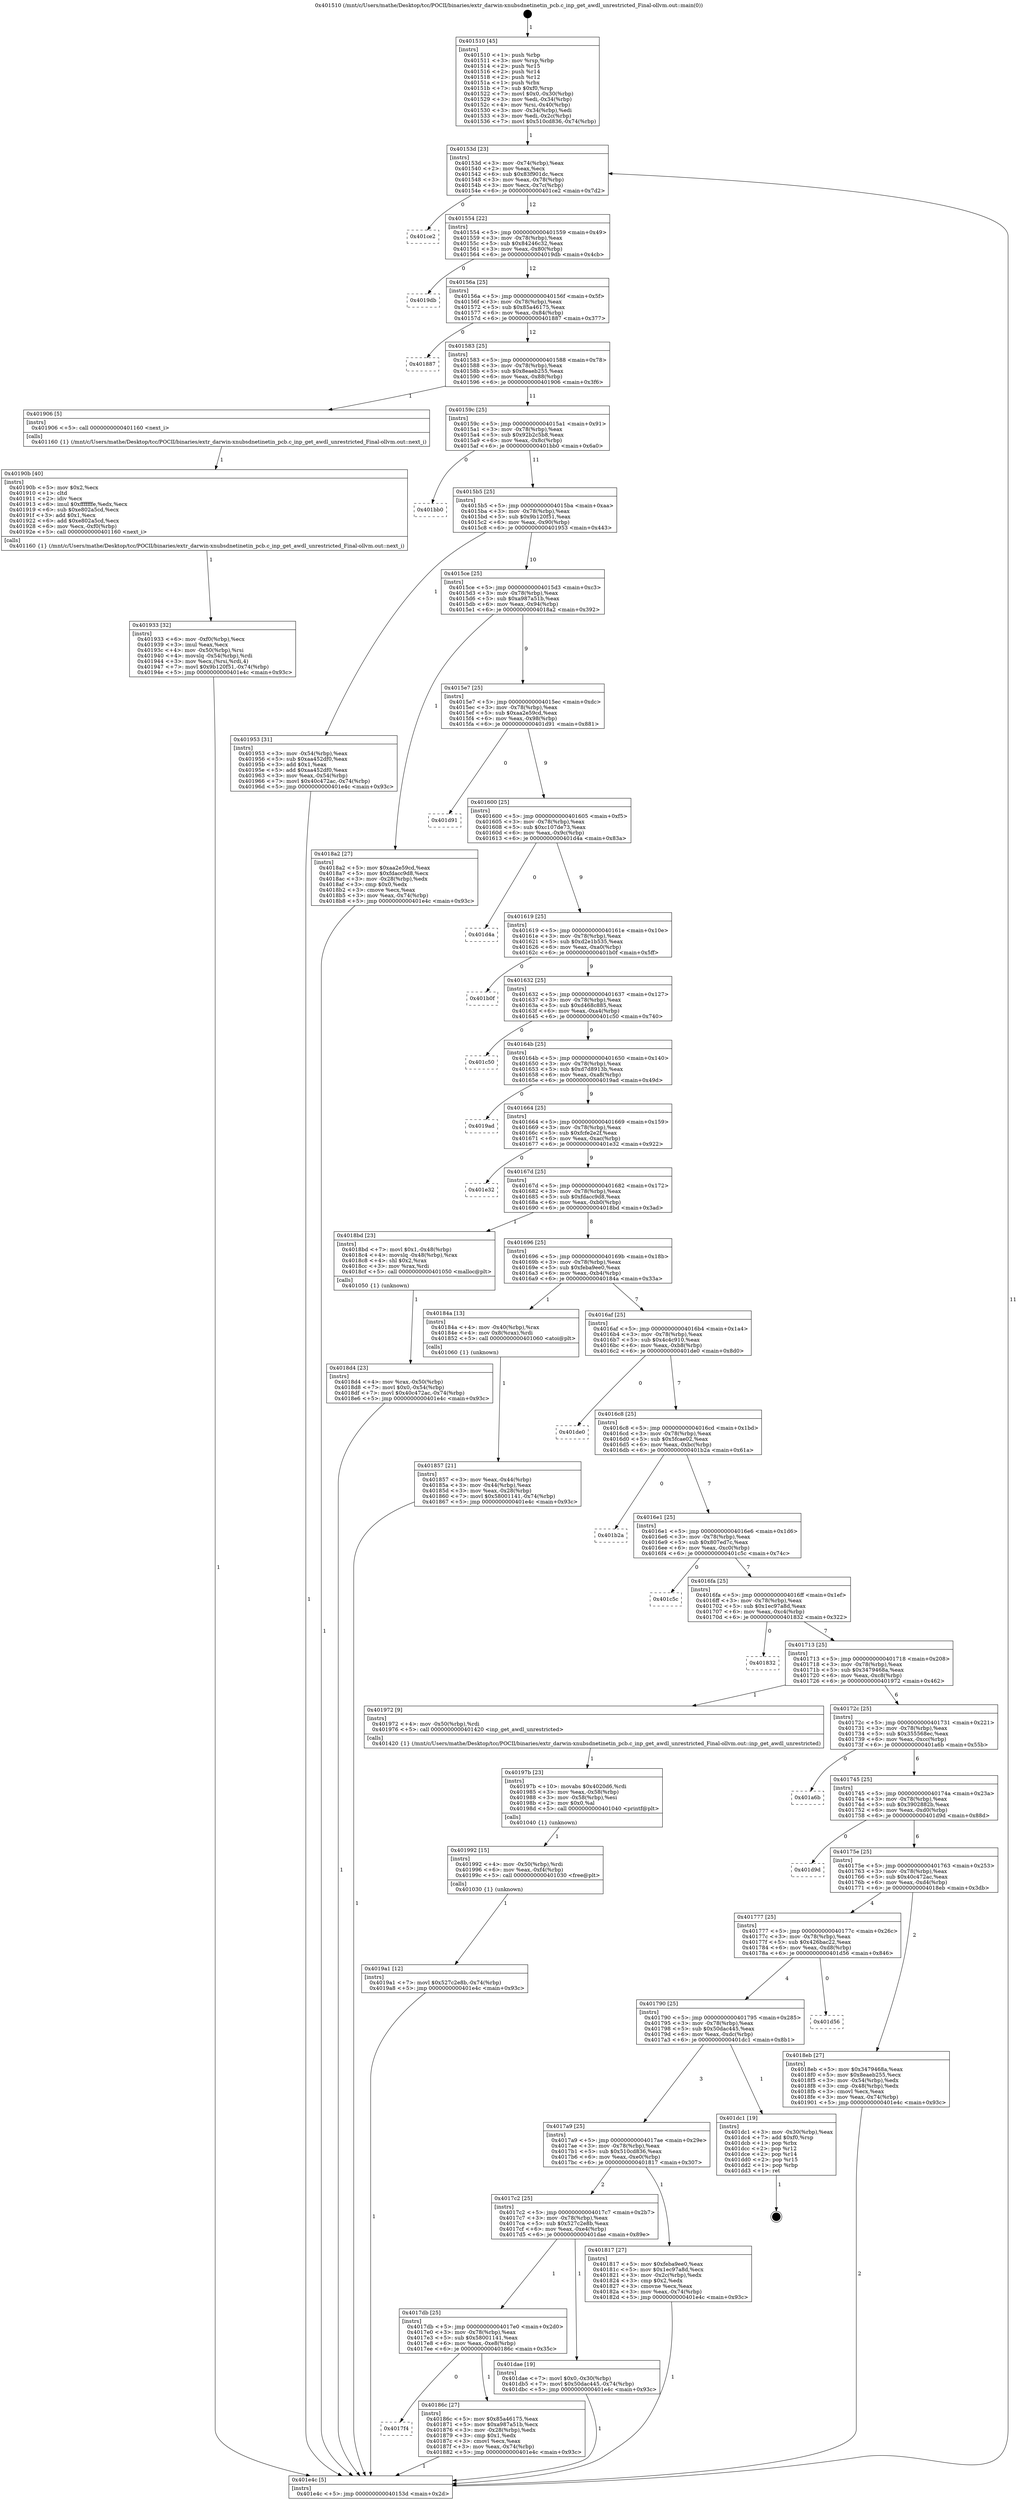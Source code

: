 digraph "0x401510" {
  label = "0x401510 (/mnt/c/Users/mathe/Desktop/tcc/POCII/binaries/extr_darwin-xnubsdnetinetin_pcb.c_inp_get_awdl_unrestricted_Final-ollvm.out::main(0))"
  labelloc = "t"
  node[shape=record]

  Entry [label="",width=0.3,height=0.3,shape=circle,fillcolor=black,style=filled]
  "0x40153d" [label="{
     0x40153d [23]\l
     | [instrs]\l
     &nbsp;&nbsp;0x40153d \<+3\>: mov -0x74(%rbp),%eax\l
     &nbsp;&nbsp;0x401540 \<+2\>: mov %eax,%ecx\l
     &nbsp;&nbsp;0x401542 \<+6\>: sub $0x83f901dc,%ecx\l
     &nbsp;&nbsp;0x401548 \<+3\>: mov %eax,-0x78(%rbp)\l
     &nbsp;&nbsp;0x40154b \<+3\>: mov %ecx,-0x7c(%rbp)\l
     &nbsp;&nbsp;0x40154e \<+6\>: je 0000000000401ce2 \<main+0x7d2\>\l
  }"]
  "0x401ce2" [label="{
     0x401ce2\l
  }", style=dashed]
  "0x401554" [label="{
     0x401554 [22]\l
     | [instrs]\l
     &nbsp;&nbsp;0x401554 \<+5\>: jmp 0000000000401559 \<main+0x49\>\l
     &nbsp;&nbsp;0x401559 \<+3\>: mov -0x78(%rbp),%eax\l
     &nbsp;&nbsp;0x40155c \<+5\>: sub $0x84246c32,%eax\l
     &nbsp;&nbsp;0x401561 \<+3\>: mov %eax,-0x80(%rbp)\l
     &nbsp;&nbsp;0x401564 \<+6\>: je 00000000004019db \<main+0x4cb\>\l
  }"]
  Exit [label="",width=0.3,height=0.3,shape=circle,fillcolor=black,style=filled,peripheries=2]
  "0x4019db" [label="{
     0x4019db\l
  }", style=dashed]
  "0x40156a" [label="{
     0x40156a [25]\l
     | [instrs]\l
     &nbsp;&nbsp;0x40156a \<+5\>: jmp 000000000040156f \<main+0x5f\>\l
     &nbsp;&nbsp;0x40156f \<+3\>: mov -0x78(%rbp),%eax\l
     &nbsp;&nbsp;0x401572 \<+5\>: sub $0x85a46175,%eax\l
     &nbsp;&nbsp;0x401577 \<+6\>: mov %eax,-0x84(%rbp)\l
     &nbsp;&nbsp;0x40157d \<+6\>: je 0000000000401887 \<main+0x377\>\l
  }"]
  "0x4019a1" [label="{
     0x4019a1 [12]\l
     | [instrs]\l
     &nbsp;&nbsp;0x4019a1 \<+7\>: movl $0x527c2e8b,-0x74(%rbp)\l
     &nbsp;&nbsp;0x4019a8 \<+5\>: jmp 0000000000401e4c \<main+0x93c\>\l
  }"]
  "0x401887" [label="{
     0x401887\l
  }", style=dashed]
  "0x401583" [label="{
     0x401583 [25]\l
     | [instrs]\l
     &nbsp;&nbsp;0x401583 \<+5\>: jmp 0000000000401588 \<main+0x78\>\l
     &nbsp;&nbsp;0x401588 \<+3\>: mov -0x78(%rbp),%eax\l
     &nbsp;&nbsp;0x40158b \<+5\>: sub $0x8eaeb255,%eax\l
     &nbsp;&nbsp;0x401590 \<+6\>: mov %eax,-0x88(%rbp)\l
     &nbsp;&nbsp;0x401596 \<+6\>: je 0000000000401906 \<main+0x3f6\>\l
  }"]
  "0x401992" [label="{
     0x401992 [15]\l
     | [instrs]\l
     &nbsp;&nbsp;0x401992 \<+4\>: mov -0x50(%rbp),%rdi\l
     &nbsp;&nbsp;0x401996 \<+6\>: mov %eax,-0xf4(%rbp)\l
     &nbsp;&nbsp;0x40199c \<+5\>: call 0000000000401030 \<free@plt\>\l
     | [calls]\l
     &nbsp;&nbsp;0x401030 \{1\} (unknown)\l
  }"]
  "0x401906" [label="{
     0x401906 [5]\l
     | [instrs]\l
     &nbsp;&nbsp;0x401906 \<+5\>: call 0000000000401160 \<next_i\>\l
     | [calls]\l
     &nbsp;&nbsp;0x401160 \{1\} (/mnt/c/Users/mathe/Desktop/tcc/POCII/binaries/extr_darwin-xnubsdnetinetin_pcb.c_inp_get_awdl_unrestricted_Final-ollvm.out::next_i)\l
  }"]
  "0x40159c" [label="{
     0x40159c [25]\l
     | [instrs]\l
     &nbsp;&nbsp;0x40159c \<+5\>: jmp 00000000004015a1 \<main+0x91\>\l
     &nbsp;&nbsp;0x4015a1 \<+3\>: mov -0x78(%rbp),%eax\l
     &nbsp;&nbsp;0x4015a4 \<+5\>: sub $0x92b2c5b8,%eax\l
     &nbsp;&nbsp;0x4015a9 \<+6\>: mov %eax,-0x8c(%rbp)\l
     &nbsp;&nbsp;0x4015af \<+6\>: je 0000000000401bb0 \<main+0x6a0\>\l
  }"]
  "0x40197b" [label="{
     0x40197b [23]\l
     | [instrs]\l
     &nbsp;&nbsp;0x40197b \<+10\>: movabs $0x4020d6,%rdi\l
     &nbsp;&nbsp;0x401985 \<+3\>: mov %eax,-0x58(%rbp)\l
     &nbsp;&nbsp;0x401988 \<+3\>: mov -0x58(%rbp),%esi\l
     &nbsp;&nbsp;0x40198b \<+2\>: mov $0x0,%al\l
     &nbsp;&nbsp;0x40198d \<+5\>: call 0000000000401040 \<printf@plt\>\l
     | [calls]\l
     &nbsp;&nbsp;0x401040 \{1\} (unknown)\l
  }"]
  "0x401bb0" [label="{
     0x401bb0\l
  }", style=dashed]
  "0x4015b5" [label="{
     0x4015b5 [25]\l
     | [instrs]\l
     &nbsp;&nbsp;0x4015b5 \<+5\>: jmp 00000000004015ba \<main+0xaa\>\l
     &nbsp;&nbsp;0x4015ba \<+3\>: mov -0x78(%rbp),%eax\l
     &nbsp;&nbsp;0x4015bd \<+5\>: sub $0x9b120f51,%eax\l
     &nbsp;&nbsp;0x4015c2 \<+6\>: mov %eax,-0x90(%rbp)\l
     &nbsp;&nbsp;0x4015c8 \<+6\>: je 0000000000401953 \<main+0x443\>\l
  }"]
  "0x401933" [label="{
     0x401933 [32]\l
     | [instrs]\l
     &nbsp;&nbsp;0x401933 \<+6\>: mov -0xf0(%rbp),%ecx\l
     &nbsp;&nbsp;0x401939 \<+3\>: imul %eax,%ecx\l
     &nbsp;&nbsp;0x40193c \<+4\>: mov -0x50(%rbp),%rsi\l
     &nbsp;&nbsp;0x401940 \<+4\>: movslq -0x54(%rbp),%rdi\l
     &nbsp;&nbsp;0x401944 \<+3\>: mov %ecx,(%rsi,%rdi,4)\l
     &nbsp;&nbsp;0x401947 \<+7\>: movl $0x9b120f51,-0x74(%rbp)\l
     &nbsp;&nbsp;0x40194e \<+5\>: jmp 0000000000401e4c \<main+0x93c\>\l
  }"]
  "0x401953" [label="{
     0x401953 [31]\l
     | [instrs]\l
     &nbsp;&nbsp;0x401953 \<+3\>: mov -0x54(%rbp),%eax\l
     &nbsp;&nbsp;0x401956 \<+5\>: sub $0xaa452df0,%eax\l
     &nbsp;&nbsp;0x40195b \<+3\>: add $0x1,%eax\l
     &nbsp;&nbsp;0x40195e \<+5\>: add $0xaa452df0,%eax\l
     &nbsp;&nbsp;0x401963 \<+3\>: mov %eax,-0x54(%rbp)\l
     &nbsp;&nbsp;0x401966 \<+7\>: movl $0x40c472ac,-0x74(%rbp)\l
     &nbsp;&nbsp;0x40196d \<+5\>: jmp 0000000000401e4c \<main+0x93c\>\l
  }"]
  "0x4015ce" [label="{
     0x4015ce [25]\l
     | [instrs]\l
     &nbsp;&nbsp;0x4015ce \<+5\>: jmp 00000000004015d3 \<main+0xc3\>\l
     &nbsp;&nbsp;0x4015d3 \<+3\>: mov -0x78(%rbp),%eax\l
     &nbsp;&nbsp;0x4015d6 \<+5\>: sub $0xa987a51b,%eax\l
     &nbsp;&nbsp;0x4015db \<+6\>: mov %eax,-0x94(%rbp)\l
     &nbsp;&nbsp;0x4015e1 \<+6\>: je 00000000004018a2 \<main+0x392\>\l
  }"]
  "0x40190b" [label="{
     0x40190b [40]\l
     | [instrs]\l
     &nbsp;&nbsp;0x40190b \<+5\>: mov $0x2,%ecx\l
     &nbsp;&nbsp;0x401910 \<+1\>: cltd\l
     &nbsp;&nbsp;0x401911 \<+2\>: idiv %ecx\l
     &nbsp;&nbsp;0x401913 \<+6\>: imul $0xfffffffe,%edx,%ecx\l
     &nbsp;&nbsp;0x401919 \<+6\>: sub $0xe802a5cd,%ecx\l
     &nbsp;&nbsp;0x40191f \<+3\>: add $0x1,%ecx\l
     &nbsp;&nbsp;0x401922 \<+6\>: add $0xe802a5cd,%ecx\l
     &nbsp;&nbsp;0x401928 \<+6\>: mov %ecx,-0xf0(%rbp)\l
     &nbsp;&nbsp;0x40192e \<+5\>: call 0000000000401160 \<next_i\>\l
     | [calls]\l
     &nbsp;&nbsp;0x401160 \{1\} (/mnt/c/Users/mathe/Desktop/tcc/POCII/binaries/extr_darwin-xnubsdnetinetin_pcb.c_inp_get_awdl_unrestricted_Final-ollvm.out::next_i)\l
  }"]
  "0x4018a2" [label="{
     0x4018a2 [27]\l
     | [instrs]\l
     &nbsp;&nbsp;0x4018a2 \<+5\>: mov $0xaa2e59cd,%eax\l
     &nbsp;&nbsp;0x4018a7 \<+5\>: mov $0xfdacc9d8,%ecx\l
     &nbsp;&nbsp;0x4018ac \<+3\>: mov -0x28(%rbp),%edx\l
     &nbsp;&nbsp;0x4018af \<+3\>: cmp $0x0,%edx\l
     &nbsp;&nbsp;0x4018b2 \<+3\>: cmove %ecx,%eax\l
     &nbsp;&nbsp;0x4018b5 \<+3\>: mov %eax,-0x74(%rbp)\l
     &nbsp;&nbsp;0x4018b8 \<+5\>: jmp 0000000000401e4c \<main+0x93c\>\l
  }"]
  "0x4015e7" [label="{
     0x4015e7 [25]\l
     | [instrs]\l
     &nbsp;&nbsp;0x4015e7 \<+5\>: jmp 00000000004015ec \<main+0xdc\>\l
     &nbsp;&nbsp;0x4015ec \<+3\>: mov -0x78(%rbp),%eax\l
     &nbsp;&nbsp;0x4015ef \<+5\>: sub $0xaa2e59cd,%eax\l
     &nbsp;&nbsp;0x4015f4 \<+6\>: mov %eax,-0x98(%rbp)\l
     &nbsp;&nbsp;0x4015fa \<+6\>: je 0000000000401d91 \<main+0x881\>\l
  }"]
  "0x4018d4" [label="{
     0x4018d4 [23]\l
     | [instrs]\l
     &nbsp;&nbsp;0x4018d4 \<+4\>: mov %rax,-0x50(%rbp)\l
     &nbsp;&nbsp;0x4018d8 \<+7\>: movl $0x0,-0x54(%rbp)\l
     &nbsp;&nbsp;0x4018df \<+7\>: movl $0x40c472ac,-0x74(%rbp)\l
     &nbsp;&nbsp;0x4018e6 \<+5\>: jmp 0000000000401e4c \<main+0x93c\>\l
  }"]
  "0x401d91" [label="{
     0x401d91\l
  }", style=dashed]
  "0x401600" [label="{
     0x401600 [25]\l
     | [instrs]\l
     &nbsp;&nbsp;0x401600 \<+5\>: jmp 0000000000401605 \<main+0xf5\>\l
     &nbsp;&nbsp;0x401605 \<+3\>: mov -0x78(%rbp),%eax\l
     &nbsp;&nbsp;0x401608 \<+5\>: sub $0xc107de73,%eax\l
     &nbsp;&nbsp;0x40160d \<+6\>: mov %eax,-0x9c(%rbp)\l
     &nbsp;&nbsp;0x401613 \<+6\>: je 0000000000401d4a \<main+0x83a\>\l
  }"]
  "0x4017f4" [label="{
     0x4017f4\l
  }", style=dashed]
  "0x401d4a" [label="{
     0x401d4a\l
  }", style=dashed]
  "0x401619" [label="{
     0x401619 [25]\l
     | [instrs]\l
     &nbsp;&nbsp;0x401619 \<+5\>: jmp 000000000040161e \<main+0x10e\>\l
     &nbsp;&nbsp;0x40161e \<+3\>: mov -0x78(%rbp),%eax\l
     &nbsp;&nbsp;0x401621 \<+5\>: sub $0xd2e1b535,%eax\l
     &nbsp;&nbsp;0x401626 \<+6\>: mov %eax,-0xa0(%rbp)\l
     &nbsp;&nbsp;0x40162c \<+6\>: je 0000000000401b0f \<main+0x5ff\>\l
  }"]
  "0x40186c" [label="{
     0x40186c [27]\l
     | [instrs]\l
     &nbsp;&nbsp;0x40186c \<+5\>: mov $0x85a46175,%eax\l
     &nbsp;&nbsp;0x401871 \<+5\>: mov $0xa987a51b,%ecx\l
     &nbsp;&nbsp;0x401876 \<+3\>: mov -0x28(%rbp),%edx\l
     &nbsp;&nbsp;0x401879 \<+3\>: cmp $0x1,%edx\l
     &nbsp;&nbsp;0x40187c \<+3\>: cmovl %ecx,%eax\l
     &nbsp;&nbsp;0x40187f \<+3\>: mov %eax,-0x74(%rbp)\l
     &nbsp;&nbsp;0x401882 \<+5\>: jmp 0000000000401e4c \<main+0x93c\>\l
  }"]
  "0x401b0f" [label="{
     0x401b0f\l
  }", style=dashed]
  "0x401632" [label="{
     0x401632 [25]\l
     | [instrs]\l
     &nbsp;&nbsp;0x401632 \<+5\>: jmp 0000000000401637 \<main+0x127\>\l
     &nbsp;&nbsp;0x401637 \<+3\>: mov -0x78(%rbp),%eax\l
     &nbsp;&nbsp;0x40163a \<+5\>: sub $0xd468c885,%eax\l
     &nbsp;&nbsp;0x40163f \<+6\>: mov %eax,-0xa4(%rbp)\l
     &nbsp;&nbsp;0x401645 \<+6\>: je 0000000000401c50 \<main+0x740\>\l
  }"]
  "0x4017db" [label="{
     0x4017db [25]\l
     | [instrs]\l
     &nbsp;&nbsp;0x4017db \<+5\>: jmp 00000000004017e0 \<main+0x2d0\>\l
     &nbsp;&nbsp;0x4017e0 \<+3\>: mov -0x78(%rbp),%eax\l
     &nbsp;&nbsp;0x4017e3 \<+5\>: sub $0x58001141,%eax\l
     &nbsp;&nbsp;0x4017e8 \<+6\>: mov %eax,-0xe8(%rbp)\l
     &nbsp;&nbsp;0x4017ee \<+6\>: je 000000000040186c \<main+0x35c\>\l
  }"]
  "0x401c50" [label="{
     0x401c50\l
  }", style=dashed]
  "0x40164b" [label="{
     0x40164b [25]\l
     | [instrs]\l
     &nbsp;&nbsp;0x40164b \<+5\>: jmp 0000000000401650 \<main+0x140\>\l
     &nbsp;&nbsp;0x401650 \<+3\>: mov -0x78(%rbp),%eax\l
     &nbsp;&nbsp;0x401653 \<+5\>: sub $0xd7d8913b,%eax\l
     &nbsp;&nbsp;0x401658 \<+6\>: mov %eax,-0xa8(%rbp)\l
     &nbsp;&nbsp;0x40165e \<+6\>: je 00000000004019ad \<main+0x49d\>\l
  }"]
  "0x401dae" [label="{
     0x401dae [19]\l
     | [instrs]\l
     &nbsp;&nbsp;0x401dae \<+7\>: movl $0x0,-0x30(%rbp)\l
     &nbsp;&nbsp;0x401db5 \<+7\>: movl $0x50dac445,-0x74(%rbp)\l
     &nbsp;&nbsp;0x401dbc \<+5\>: jmp 0000000000401e4c \<main+0x93c\>\l
  }"]
  "0x4019ad" [label="{
     0x4019ad\l
  }", style=dashed]
  "0x401664" [label="{
     0x401664 [25]\l
     | [instrs]\l
     &nbsp;&nbsp;0x401664 \<+5\>: jmp 0000000000401669 \<main+0x159\>\l
     &nbsp;&nbsp;0x401669 \<+3\>: mov -0x78(%rbp),%eax\l
     &nbsp;&nbsp;0x40166c \<+5\>: sub $0xfcfe2e2f,%eax\l
     &nbsp;&nbsp;0x401671 \<+6\>: mov %eax,-0xac(%rbp)\l
     &nbsp;&nbsp;0x401677 \<+6\>: je 0000000000401e32 \<main+0x922\>\l
  }"]
  "0x401857" [label="{
     0x401857 [21]\l
     | [instrs]\l
     &nbsp;&nbsp;0x401857 \<+3\>: mov %eax,-0x44(%rbp)\l
     &nbsp;&nbsp;0x40185a \<+3\>: mov -0x44(%rbp),%eax\l
     &nbsp;&nbsp;0x40185d \<+3\>: mov %eax,-0x28(%rbp)\l
     &nbsp;&nbsp;0x401860 \<+7\>: movl $0x58001141,-0x74(%rbp)\l
     &nbsp;&nbsp;0x401867 \<+5\>: jmp 0000000000401e4c \<main+0x93c\>\l
  }"]
  "0x401e32" [label="{
     0x401e32\l
  }", style=dashed]
  "0x40167d" [label="{
     0x40167d [25]\l
     | [instrs]\l
     &nbsp;&nbsp;0x40167d \<+5\>: jmp 0000000000401682 \<main+0x172\>\l
     &nbsp;&nbsp;0x401682 \<+3\>: mov -0x78(%rbp),%eax\l
     &nbsp;&nbsp;0x401685 \<+5\>: sub $0xfdacc9d8,%eax\l
     &nbsp;&nbsp;0x40168a \<+6\>: mov %eax,-0xb0(%rbp)\l
     &nbsp;&nbsp;0x401690 \<+6\>: je 00000000004018bd \<main+0x3ad\>\l
  }"]
  "0x401510" [label="{
     0x401510 [45]\l
     | [instrs]\l
     &nbsp;&nbsp;0x401510 \<+1\>: push %rbp\l
     &nbsp;&nbsp;0x401511 \<+3\>: mov %rsp,%rbp\l
     &nbsp;&nbsp;0x401514 \<+2\>: push %r15\l
     &nbsp;&nbsp;0x401516 \<+2\>: push %r14\l
     &nbsp;&nbsp;0x401518 \<+2\>: push %r12\l
     &nbsp;&nbsp;0x40151a \<+1\>: push %rbx\l
     &nbsp;&nbsp;0x40151b \<+7\>: sub $0xf0,%rsp\l
     &nbsp;&nbsp;0x401522 \<+7\>: movl $0x0,-0x30(%rbp)\l
     &nbsp;&nbsp;0x401529 \<+3\>: mov %edi,-0x34(%rbp)\l
     &nbsp;&nbsp;0x40152c \<+4\>: mov %rsi,-0x40(%rbp)\l
     &nbsp;&nbsp;0x401530 \<+3\>: mov -0x34(%rbp),%edi\l
     &nbsp;&nbsp;0x401533 \<+3\>: mov %edi,-0x2c(%rbp)\l
     &nbsp;&nbsp;0x401536 \<+7\>: movl $0x510cd836,-0x74(%rbp)\l
  }"]
  "0x4018bd" [label="{
     0x4018bd [23]\l
     | [instrs]\l
     &nbsp;&nbsp;0x4018bd \<+7\>: movl $0x1,-0x48(%rbp)\l
     &nbsp;&nbsp;0x4018c4 \<+4\>: movslq -0x48(%rbp),%rax\l
     &nbsp;&nbsp;0x4018c8 \<+4\>: shl $0x2,%rax\l
     &nbsp;&nbsp;0x4018cc \<+3\>: mov %rax,%rdi\l
     &nbsp;&nbsp;0x4018cf \<+5\>: call 0000000000401050 \<malloc@plt\>\l
     | [calls]\l
     &nbsp;&nbsp;0x401050 \{1\} (unknown)\l
  }"]
  "0x401696" [label="{
     0x401696 [25]\l
     | [instrs]\l
     &nbsp;&nbsp;0x401696 \<+5\>: jmp 000000000040169b \<main+0x18b\>\l
     &nbsp;&nbsp;0x40169b \<+3\>: mov -0x78(%rbp),%eax\l
     &nbsp;&nbsp;0x40169e \<+5\>: sub $0xfeba9ee0,%eax\l
     &nbsp;&nbsp;0x4016a3 \<+6\>: mov %eax,-0xb4(%rbp)\l
     &nbsp;&nbsp;0x4016a9 \<+6\>: je 000000000040184a \<main+0x33a\>\l
  }"]
  "0x401e4c" [label="{
     0x401e4c [5]\l
     | [instrs]\l
     &nbsp;&nbsp;0x401e4c \<+5\>: jmp 000000000040153d \<main+0x2d\>\l
  }"]
  "0x40184a" [label="{
     0x40184a [13]\l
     | [instrs]\l
     &nbsp;&nbsp;0x40184a \<+4\>: mov -0x40(%rbp),%rax\l
     &nbsp;&nbsp;0x40184e \<+4\>: mov 0x8(%rax),%rdi\l
     &nbsp;&nbsp;0x401852 \<+5\>: call 0000000000401060 \<atoi@plt\>\l
     | [calls]\l
     &nbsp;&nbsp;0x401060 \{1\} (unknown)\l
  }"]
  "0x4016af" [label="{
     0x4016af [25]\l
     | [instrs]\l
     &nbsp;&nbsp;0x4016af \<+5\>: jmp 00000000004016b4 \<main+0x1a4\>\l
     &nbsp;&nbsp;0x4016b4 \<+3\>: mov -0x78(%rbp),%eax\l
     &nbsp;&nbsp;0x4016b7 \<+5\>: sub $0x4c4c910,%eax\l
     &nbsp;&nbsp;0x4016bc \<+6\>: mov %eax,-0xb8(%rbp)\l
     &nbsp;&nbsp;0x4016c2 \<+6\>: je 0000000000401de0 \<main+0x8d0\>\l
  }"]
  "0x4017c2" [label="{
     0x4017c2 [25]\l
     | [instrs]\l
     &nbsp;&nbsp;0x4017c2 \<+5\>: jmp 00000000004017c7 \<main+0x2b7\>\l
     &nbsp;&nbsp;0x4017c7 \<+3\>: mov -0x78(%rbp),%eax\l
     &nbsp;&nbsp;0x4017ca \<+5\>: sub $0x527c2e8b,%eax\l
     &nbsp;&nbsp;0x4017cf \<+6\>: mov %eax,-0xe4(%rbp)\l
     &nbsp;&nbsp;0x4017d5 \<+6\>: je 0000000000401dae \<main+0x89e\>\l
  }"]
  "0x401de0" [label="{
     0x401de0\l
  }", style=dashed]
  "0x4016c8" [label="{
     0x4016c8 [25]\l
     | [instrs]\l
     &nbsp;&nbsp;0x4016c8 \<+5\>: jmp 00000000004016cd \<main+0x1bd\>\l
     &nbsp;&nbsp;0x4016cd \<+3\>: mov -0x78(%rbp),%eax\l
     &nbsp;&nbsp;0x4016d0 \<+5\>: sub $0x5fcae02,%eax\l
     &nbsp;&nbsp;0x4016d5 \<+6\>: mov %eax,-0xbc(%rbp)\l
     &nbsp;&nbsp;0x4016db \<+6\>: je 0000000000401b2a \<main+0x61a\>\l
  }"]
  "0x401817" [label="{
     0x401817 [27]\l
     | [instrs]\l
     &nbsp;&nbsp;0x401817 \<+5\>: mov $0xfeba9ee0,%eax\l
     &nbsp;&nbsp;0x40181c \<+5\>: mov $0x1ec97a8d,%ecx\l
     &nbsp;&nbsp;0x401821 \<+3\>: mov -0x2c(%rbp),%edx\l
     &nbsp;&nbsp;0x401824 \<+3\>: cmp $0x2,%edx\l
     &nbsp;&nbsp;0x401827 \<+3\>: cmovne %ecx,%eax\l
     &nbsp;&nbsp;0x40182a \<+3\>: mov %eax,-0x74(%rbp)\l
     &nbsp;&nbsp;0x40182d \<+5\>: jmp 0000000000401e4c \<main+0x93c\>\l
  }"]
  "0x401b2a" [label="{
     0x401b2a\l
  }", style=dashed]
  "0x4016e1" [label="{
     0x4016e1 [25]\l
     | [instrs]\l
     &nbsp;&nbsp;0x4016e1 \<+5\>: jmp 00000000004016e6 \<main+0x1d6\>\l
     &nbsp;&nbsp;0x4016e6 \<+3\>: mov -0x78(%rbp),%eax\l
     &nbsp;&nbsp;0x4016e9 \<+5\>: sub $0x807ed7c,%eax\l
     &nbsp;&nbsp;0x4016ee \<+6\>: mov %eax,-0xc0(%rbp)\l
     &nbsp;&nbsp;0x4016f4 \<+6\>: je 0000000000401c5c \<main+0x74c\>\l
  }"]
  "0x4017a9" [label="{
     0x4017a9 [25]\l
     | [instrs]\l
     &nbsp;&nbsp;0x4017a9 \<+5\>: jmp 00000000004017ae \<main+0x29e\>\l
     &nbsp;&nbsp;0x4017ae \<+3\>: mov -0x78(%rbp),%eax\l
     &nbsp;&nbsp;0x4017b1 \<+5\>: sub $0x510cd836,%eax\l
     &nbsp;&nbsp;0x4017b6 \<+6\>: mov %eax,-0xe0(%rbp)\l
     &nbsp;&nbsp;0x4017bc \<+6\>: je 0000000000401817 \<main+0x307\>\l
  }"]
  "0x401c5c" [label="{
     0x401c5c\l
  }", style=dashed]
  "0x4016fa" [label="{
     0x4016fa [25]\l
     | [instrs]\l
     &nbsp;&nbsp;0x4016fa \<+5\>: jmp 00000000004016ff \<main+0x1ef\>\l
     &nbsp;&nbsp;0x4016ff \<+3\>: mov -0x78(%rbp),%eax\l
     &nbsp;&nbsp;0x401702 \<+5\>: sub $0x1ec97a8d,%eax\l
     &nbsp;&nbsp;0x401707 \<+6\>: mov %eax,-0xc4(%rbp)\l
     &nbsp;&nbsp;0x40170d \<+6\>: je 0000000000401832 \<main+0x322\>\l
  }"]
  "0x401dc1" [label="{
     0x401dc1 [19]\l
     | [instrs]\l
     &nbsp;&nbsp;0x401dc1 \<+3\>: mov -0x30(%rbp),%eax\l
     &nbsp;&nbsp;0x401dc4 \<+7\>: add $0xf0,%rsp\l
     &nbsp;&nbsp;0x401dcb \<+1\>: pop %rbx\l
     &nbsp;&nbsp;0x401dcc \<+2\>: pop %r12\l
     &nbsp;&nbsp;0x401dce \<+2\>: pop %r14\l
     &nbsp;&nbsp;0x401dd0 \<+2\>: pop %r15\l
     &nbsp;&nbsp;0x401dd2 \<+1\>: pop %rbp\l
     &nbsp;&nbsp;0x401dd3 \<+1\>: ret\l
  }"]
  "0x401832" [label="{
     0x401832\l
  }", style=dashed]
  "0x401713" [label="{
     0x401713 [25]\l
     | [instrs]\l
     &nbsp;&nbsp;0x401713 \<+5\>: jmp 0000000000401718 \<main+0x208\>\l
     &nbsp;&nbsp;0x401718 \<+3\>: mov -0x78(%rbp),%eax\l
     &nbsp;&nbsp;0x40171b \<+5\>: sub $0x3479468a,%eax\l
     &nbsp;&nbsp;0x401720 \<+6\>: mov %eax,-0xc8(%rbp)\l
     &nbsp;&nbsp;0x401726 \<+6\>: je 0000000000401972 \<main+0x462\>\l
  }"]
  "0x401790" [label="{
     0x401790 [25]\l
     | [instrs]\l
     &nbsp;&nbsp;0x401790 \<+5\>: jmp 0000000000401795 \<main+0x285\>\l
     &nbsp;&nbsp;0x401795 \<+3\>: mov -0x78(%rbp),%eax\l
     &nbsp;&nbsp;0x401798 \<+5\>: sub $0x50dac445,%eax\l
     &nbsp;&nbsp;0x40179d \<+6\>: mov %eax,-0xdc(%rbp)\l
     &nbsp;&nbsp;0x4017a3 \<+6\>: je 0000000000401dc1 \<main+0x8b1\>\l
  }"]
  "0x401972" [label="{
     0x401972 [9]\l
     | [instrs]\l
     &nbsp;&nbsp;0x401972 \<+4\>: mov -0x50(%rbp),%rdi\l
     &nbsp;&nbsp;0x401976 \<+5\>: call 0000000000401420 \<inp_get_awdl_unrestricted\>\l
     | [calls]\l
     &nbsp;&nbsp;0x401420 \{1\} (/mnt/c/Users/mathe/Desktop/tcc/POCII/binaries/extr_darwin-xnubsdnetinetin_pcb.c_inp_get_awdl_unrestricted_Final-ollvm.out::inp_get_awdl_unrestricted)\l
  }"]
  "0x40172c" [label="{
     0x40172c [25]\l
     | [instrs]\l
     &nbsp;&nbsp;0x40172c \<+5\>: jmp 0000000000401731 \<main+0x221\>\l
     &nbsp;&nbsp;0x401731 \<+3\>: mov -0x78(%rbp),%eax\l
     &nbsp;&nbsp;0x401734 \<+5\>: sub $0x355568ec,%eax\l
     &nbsp;&nbsp;0x401739 \<+6\>: mov %eax,-0xcc(%rbp)\l
     &nbsp;&nbsp;0x40173f \<+6\>: je 0000000000401a6b \<main+0x55b\>\l
  }"]
  "0x401d56" [label="{
     0x401d56\l
  }", style=dashed]
  "0x401a6b" [label="{
     0x401a6b\l
  }", style=dashed]
  "0x401745" [label="{
     0x401745 [25]\l
     | [instrs]\l
     &nbsp;&nbsp;0x401745 \<+5\>: jmp 000000000040174a \<main+0x23a\>\l
     &nbsp;&nbsp;0x40174a \<+3\>: mov -0x78(%rbp),%eax\l
     &nbsp;&nbsp;0x40174d \<+5\>: sub $0x3902882b,%eax\l
     &nbsp;&nbsp;0x401752 \<+6\>: mov %eax,-0xd0(%rbp)\l
     &nbsp;&nbsp;0x401758 \<+6\>: je 0000000000401d9d \<main+0x88d\>\l
  }"]
  "0x401777" [label="{
     0x401777 [25]\l
     | [instrs]\l
     &nbsp;&nbsp;0x401777 \<+5\>: jmp 000000000040177c \<main+0x26c\>\l
     &nbsp;&nbsp;0x40177c \<+3\>: mov -0x78(%rbp),%eax\l
     &nbsp;&nbsp;0x40177f \<+5\>: sub $0x426bac22,%eax\l
     &nbsp;&nbsp;0x401784 \<+6\>: mov %eax,-0xd8(%rbp)\l
     &nbsp;&nbsp;0x40178a \<+6\>: je 0000000000401d56 \<main+0x846\>\l
  }"]
  "0x401d9d" [label="{
     0x401d9d\l
  }", style=dashed]
  "0x40175e" [label="{
     0x40175e [25]\l
     | [instrs]\l
     &nbsp;&nbsp;0x40175e \<+5\>: jmp 0000000000401763 \<main+0x253\>\l
     &nbsp;&nbsp;0x401763 \<+3\>: mov -0x78(%rbp),%eax\l
     &nbsp;&nbsp;0x401766 \<+5\>: sub $0x40c472ac,%eax\l
     &nbsp;&nbsp;0x40176b \<+6\>: mov %eax,-0xd4(%rbp)\l
     &nbsp;&nbsp;0x401771 \<+6\>: je 00000000004018eb \<main+0x3db\>\l
  }"]
  "0x4018eb" [label="{
     0x4018eb [27]\l
     | [instrs]\l
     &nbsp;&nbsp;0x4018eb \<+5\>: mov $0x3479468a,%eax\l
     &nbsp;&nbsp;0x4018f0 \<+5\>: mov $0x8eaeb255,%ecx\l
     &nbsp;&nbsp;0x4018f5 \<+3\>: mov -0x54(%rbp),%edx\l
     &nbsp;&nbsp;0x4018f8 \<+3\>: cmp -0x48(%rbp),%edx\l
     &nbsp;&nbsp;0x4018fb \<+3\>: cmovl %ecx,%eax\l
     &nbsp;&nbsp;0x4018fe \<+3\>: mov %eax,-0x74(%rbp)\l
     &nbsp;&nbsp;0x401901 \<+5\>: jmp 0000000000401e4c \<main+0x93c\>\l
  }"]
  Entry -> "0x401510" [label=" 1"]
  "0x40153d" -> "0x401ce2" [label=" 0"]
  "0x40153d" -> "0x401554" [label=" 12"]
  "0x401dc1" -> Exit [label=" 1"]
  "0x401554" -> "0x4019db" [label=" 0"]
  "0x401554" -> "0x40156a" [label=" 12"]
  "0x401dae" -> "0x401e4c" [label=" 1"]
  "0x40156a" -> "0x401887" [label=" 0"]
  "0x40156a" -> "0x401583" [label=" 12"]
  "0x4019a1" -> "0x401e4c" [label=" 1"]
  "0x401583" -> "0x401906" [label=" 1"]
  "0x401583" -> "0x40159c" [label=" 11"]
  "0x401992" -> "0x4019a1" [label=" 1"]
  "0x40159c" -> "0x401bb0" [label=" 0"]
  "0x40159c" -> "0x4015b5" [label=" 11"]
  "0x40197b" -> "0x401992" [label=" 1"]
  "0x4015b5" -> "0x401953" [label=" 1"]
  "0x4015b5" -> "0x4015ce" [label=" 10"]
  "0x401972" -> "0x40197b" [label=" 1"]
  "0x4015ce" -> "0x4018a2" [label=" 1"]
  "0x4015ce" -> "0x4015e7" [label=" 9"]
  "0x401953" -> "0x401e4c" [label=" 1"]
  "0x4015e7" -> "0x401d91" [label=" 0"]
  "0x4015e7" -> "0x401600" [label=" 9"]
  "0x401933" -> "0x401e4c" [label=" 1"]
  "0x401600" -> "0x401d4a" [label=" 0"]
  "0x401600" -> "0x401619" [label=" 9"]
  "0x40190b" -> "0x401933" [label=" 1"]
  "0x401619" -> "0x401b0f" [label=" 0"]
  "0x401619" -> "0x401632" [label=" 9"]
  "0x401906" -> "0x40190b" [label=" 1"]
  "0x401632" -> "0x401c50" [label=" 0"]
  "0x401632" -> "0x40164b" [label=" 9"]
  "0x4018d4" -> "0x401e4c" [label=" 1"]
  "0x40164b" -> "0x4019ad" [label=" 0"]
  "0x40164b" -> "0x401664" [label=" 9"]
  "0x4018bd" -> "0x4018d4" [label=" 1"]
  "0x401664" -> "0x401e32" [label=" 0"]
  "0x401664" -> "0x40167d" [label=" 9"]
  "0x40186c" -> "0x401e4c" [label=" 1"]
  "0x40167d" -> "0x4018bd" [label=" 1"]
  "0x40167d" -> "0x401696" [label=" 8"]
  "0x4017db" -> "0x4017f4" [label=" 0"]
  "0x401696" -> "0x40184a" [label=" 1"]
  "0x401696" -> "0x4016af" [label=" 7"]
  "0x4017db" -> "0x40186c" [label=" 1"]
  "0x4016af" -> "0x401de0" [label=" 0"]
  "0x4016af" -> "0x4016c8" [label=" 7"]
  "0x4018eb" -> "0x401e4c" [label=" 2"]
  "0x4016c8" -> "0x401b2a" [label=" 0"]
  "0x4016c8" -> "0x4016e1" [label=" 7"]
  "0x4017c2" -> "0x4017db" [label=" 1"]
  "0x4016e1" -> "0x401c5c" [label=" 0"]
  "0x4016e1" -> "0x4016fa" [label=" 7"]
  "0x4018a2" -> "0x401e4c" [label=" 1"]
  "0x4016fa" -> "0x401832" [label=" 0"]
  "0x4016fa" -> "0x401713" [label=" 7"]
  "0x401857" -> "0x401e4c" [label=" 1"]
  "0x401713" -> "0x401972" [label=" 1"]
  "0x401713" -> "0x40172c" [label=" 6"]
  "0x401e4c" -> "0x40153d" [label=" 11"]
  "0x40172c" -> "0x401a6b" [label=" 0"]
  "0x40172c" -> "0x401745" [label=" 6"]
  "0x401510" -> "0x40153d" [label=" 1"]
  "0x401745" -> "0x401d9d" [label=" 0"]
  "0x401745" -> "0x40175e" [label=" 6"]
  "0x4017a9" -> "0x4017c2" [label=" 2"]
  "0x40175e" -> "0x4018eb" [label=" 2"]
  "0x40175e" -> "0x401777" [label=" 4"]
  "0x401817" -> "0x401e4c" [label=" 1"]
  "0x401777" -> "0x401d56" [label=" 0"]
  "0x401777" -> "0x401790" [label=" 4"]
  "0x40184a" -> "0x401857" [label=" 1"]
  "0x401790" -> "0x401dc1" [label=" 1"]
  "0x401790" -> "0x4017a9" [label=" 3"]
  "0x4017c2" -> "0x401dae" [label=" 1"]
  "0x4017a9" -> "0x401817" [label=" 1"]
}
